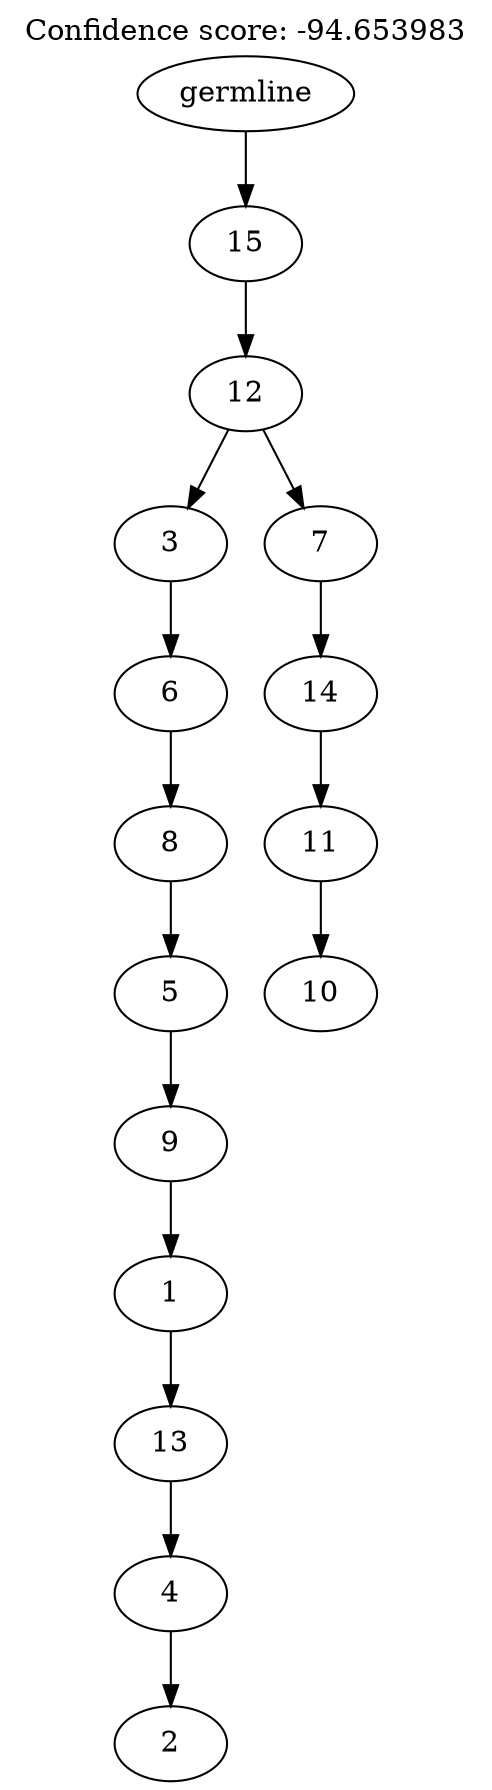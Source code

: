 digraph g {
	"14" -> "15";
	"15" [label="2"];
	"13" -> "14";
	"14" [label="4"];
	"12" -> "13";
	"13" [label="13"];
	"11" -> "12";
	"12" [label="1"];
	"10" -> "11";
	"11" [label="9"];
	"9" -> "10";
	"10" [label="5"];
	"8" -> "9";
	"9" [label="8"];
	"7" -> "8";
	"8" [label="6"];
	"5" -> "6";
	"6" [label="10"];
	"4" -> "5";
	"5" [label="11"];
	"3" -> "4";
	"4" [label="14"];
	"2" -> "3";
	"3" [label="7"];
	"2" -> "7";
	"7" [label="3"];
	"1" -> "2";
	"2" [label="12"];
	"0" -> "1";
	"1" [label="15"];
	"0" [label="germline"];
	labelloc="t";
	label="Confidence score: -94.653983";
}
